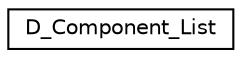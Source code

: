 digraph "Graphical Class Hierarchy"
{
 // LATEX_PDF_SIZE
  edge [fontname="Helvetica",fontsize="10",labelfontname="Helvetica",labelfontsize="10"];
  node [fontname="Helvetica",fontsize="10",shape=record];
  rankdir="LR";
  Node0 [label="D_Component_List",height=0.2,width=0.4,color="black", fillcolor="white", style="filled",URL="$class_d___component___list.html",tooltip="The D_Component_List class is a list of D_Component representing a binary image's blobs...."];
}
